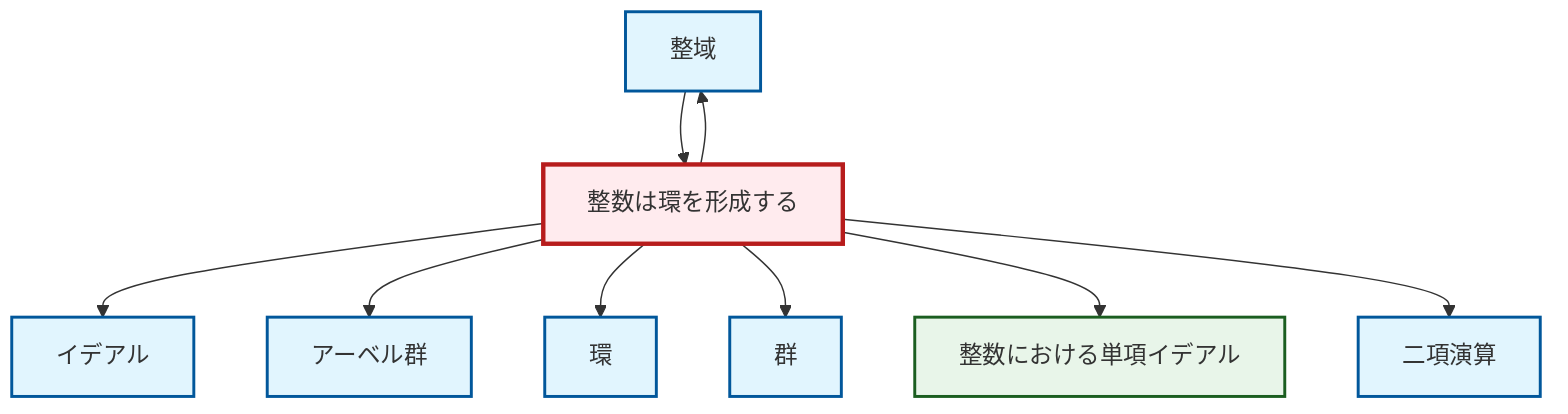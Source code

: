 graph TD
    classDef definition fill:#e1f5fe,stroke:#01579b,stroke-width:2px
    classDef theorem fill:#f3e5f5,stroke:#4a148c,stroke-width:2px
    classDef axiom fill:#fff3e0,stroke:#e65100,stroke-width:2px
    classDef example fill:#e8f5e9,stroke:#1b5e20,stroke-width:2px
    classDef current fill:#ffebee,stroke:#b71c1c,stroke-width:3px
    def-ideal["イデアル"]:::definition
    def-ring["環"]:::definition
    def-integral-domain["整域"]:::definition
    ex-integers-ring["整数は環を形成する"]:::example
    def-binary-operation["二項演算"]:::definition
    ex-principal-ideal["整数における単項イデアル"]:::example
    def-group["群"]:::definition
    def-abelian-group["アーベル群"]:::definition
    ex-integers-ring --> def-ideal
    def-integral-domain --> ex-integers-ring
    ex-integers-ring --> def-abelian-group
    ex-integers-ring --> def-ring
    ex-integers-ring --> def-group
    ex-integers-ring --> ex-principal-ideal
    ex-integers-ring --> def-integral-domain
    ex-integers-ring --> def-binary-operation
    class ex-integers-ring current
